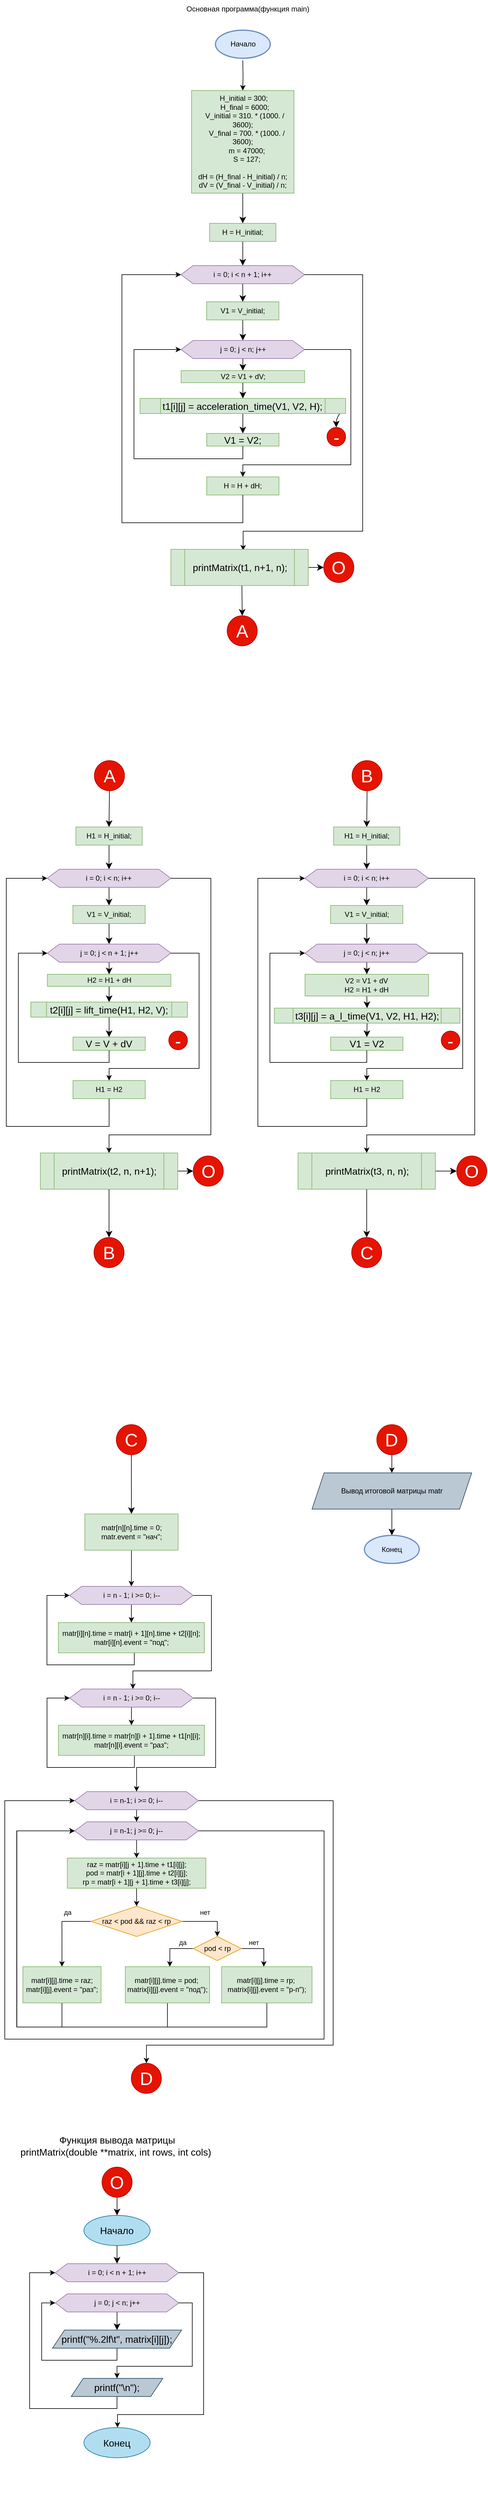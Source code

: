 <mxfile version="22.1.7" type="github">
  <diagram id="C5RBs43oDa-KdzZeNtuy" name="Page-1">
    <mxGraphModel dx="1492" dy="946" grid="1" gridSize="10" guides="1" tooltips="1" connect="1" arrows="1" fold="1" page="1" pageScale="1" pageWidth="827" pageHeight="1169" math="0" shadow="0">
      <root>
        <mxCell id="WIyWlLk6GJQsqaUBKTNV-0" />
        <mxCell id="WIyWlLk6GJQsqaUBKTNV-1" parent="WIyWlLk6GJQsqaUBKTNV-0" />
        <mxCell id="Hqmv893eS7sad_yPtx1s-3" style="edgeStyle=orthogonalEdgeStyle;rounded=0;orthogonalLoop=1;jettySize=auto;html=1;exitX=0.5;exitY=1;exitDx=0;exitDy=0;entryX=0.5;entryY=0;entryDx=0;entryDy=0;" parent="WIyWlLk6GJQsqaUBKTNV-1" target="Hqmv893eS7sad_yPtx1s-0" edge="1">
          <mxGeometry relative="1" as="geometry">
            <mxPoint x="414.94" y="120" as="sourcePoint" />
          </mxGeometry>
        </mxCell>
        <mxCell id="-MrWlAkrLKYYtXTXgUd7-9" style="edgeStyle=none;curved=1;rounded=0;orthogonalLoop=1;jettySize=auto;html=1;exitX=0.5;exitY=1;exitDx=0;exitDy=0;fontSize=12;startSize=8;endSize=8;" edge="1" parent="WIyWlLk6GJQsqaUBKTNV-1" source="Hqmv893eS7sad_yPtx1s-0" target="Hqmv893eS7sad_yPtx1s-4">
          <mxGeometry relative="1" as="geometry" />
        </mxCell>
        <mxCell id="Hqmv893eS7sad_yPtx1s-0" value="&lt;div&gt;&amp;nbsp;H_initial = 300;&lt;/div&gt;&lt;div&gt;&amp;nbsp; H_final = 6000;&lt;/div&gt;&lt;div&gt;&amp;nbsp; V_initial = 310. * (1000. / 3600);&lt;/div&gt;&lt;div&gt;&amp;nbsp; &amp;nbsp; V_final = 700. * (1000. / 3600);&lt;/div&gt;&lt;div&gt;&amp;nbsp; &amp;nbsp; m = 47000;&lt;/div&gt;&lt;div&gt;&amp;nbsp; &amp;nbsp; S = 127;&lt;/div&gt;&lt;div&gt;&lt;br&gt;&lt;/div&gt;&lt;div&gt;&lt;span style=&quot;background-color: initial;&quot;&gt;dH = (H_final - H_initial) / n;&lt;/span&gt;&lt;/div&gt;&lt;div&gt;&lt;span style=&quot;background-color: initial;&quot;&gt;dV = (V_final - V_initial) / n;&lt;/span&gt;&lt;/div&gt;" style="whiteSpace=wrap;html=1;aspect=fixed;fillColor=#d5e8d4;strokeColor=#82b366;" parent="WIyWlLk6GJQsqaUBKTNV-1" vertex="1">
          <mxGeometry x="329.94" y="170" width="170" height="170" as="geometry" />
        </mxCell>
        <mxCell id="-MrWlAkrLKYYtXTXgUd7-10" style="edgeStyle=none;curved=1;rounded=0;orthogonalLoop=1;jettySize=auto;html=1;exitX=0.5;exitY=1;exitDx=0;exitDy=0;entryX=0.5;entryY=0;entryDx=0;entryDy=0;fontSize=12;startSize=8;endSize=8;" edge="1" parent="WIyWlLk6GJQsqaUBKTNV-1" source="Hqmv893eS7sad_yPtx1s-4" target="Hqmv893eS7sad_yPtx1s-5">
          <mxGeometry relative="1" as="geometry" />
        </mxCell>
        <mxCell id="Hqmv893eS7sad_yPtx1s-4" value="H = H_initial;" style="rounded=0;whiteSpace=wrap;html=1;fillColor=#d5e8d4;strokeColor=#82b366;" parent="WIyWlLk6GJQsqaUBKTNV-1" vertex="1">
          <mxGeometry x="359.94" y="390" width="110" height="30" as="geometry" />
        </mxCell>
        <mxCell id="-MrWlAkrLKYYtXTXgUd7-11" style="edgeStyle=none;curved=1;rounded=0;orthogonalLoop=1;jettySize=auto;html=1;exitX=0.5;exitY=1;exitDx=0;exitDy=0;entryX=0.5;entryY=0;entryDx=0;entryDy=0;fontSize=12;startSize=8;endSize=8;" edge="1" parent="WIyWlLk6GJQsqaUBKTNV-1" source="Hqmv893eS7sad_yPtx1s-5" target="Hqmv893eS7sad_yPtx1s-7">
          <mxGeometry relative="1" as="geometry" />
        </mxCell>
        <mxCell id="Hqmv893eS7sad_yPtx1s-5" value="i = 0; i &amp;lt; n + 1; i++" style="shape=hexagon;perimeter=hexagonPerimeter2;whiteSpace=wrap;html=1;fixedSize=1;fillColor=#e1d5e7;strokeColor=#9673a6;" parent="WIyWlLk6GJQsqaUBKTNV-1" vertex="1">
          <mxGeometry x="312.44" y="460" width="205" height="30" as="geometry" />
        </mxCell>
        <mxCell id="-MrWlAkrLKYYtXTXgUd7-12" style="edgeStyle=none;curved=1;rounded=0;orthogonalLoop=1;jettySize=auto;html=1;exitX=0.5;exitY=1;exitDx=0;exitDy=0;entryX=0.5;entryY=0;entryDx=0;entryDy=0;fontSize=12;startSize=8;endSize=8;" edge="1" parent="WIyWlLk6GJQsqaUBKTNV-1" source="Hqmv893eS7sad_yPtx1s-7" target="Hqmv893eS7sad_yPtx1s-10">
          <mxGeometry relative="1" as="geometry" />
        </mxCell>
        <mxCell id="Hqmv893eS7sad_yPtx1s-7" value="V1 = V_initial;" style="rounded=0;whiteSpace=wrap;html=1;fillColor=#d5e8d4;strokeColor=#82b366;" parent="WIyWlLk6GJQsqaUBKTNV-1" vertex="1">
          <mxGeometry x="354.94" y="520" width="120" height="30" as="geometry" />
        </mxCell>
        <mxCell id="-MrWlAkrLKYYtXTXgUd7-13" style="edgeStyle=none;curved=1;rounded=0;orthogonalLoop=1;jettySize=auto;html=1;exitX=0.5;exitY=1;exitDx=0;exitDy=0;entryX=0.5;entryY=0;entryDx=0;entryDy=0;fontSize=12;startSize=8;endSize=8;" edge="1" parent="WIyWlLk6GJQsqaUBKTNV-1" source="Hqmv893eS7sad_yPtx1s-10" target="Hqmv893eS7sad_yPtx1s-11">
          <mxGeometry relative="1" as="geometry" />
        </mxCell>
        <mxCell id="Hqmv893eS7sad_yPtx1s-10" value="j = 0; j &amp;lt; n; j++" style="shape=hexagon;perimeter=hexagonPerimeter2;whiteSpace=wrap;html=1;fixedSize=1;fillColor=#e1d5e7;strokeColor=#9673a6;" parent="WIyWlLk6GJQsqaUBKTNV-1" vertex="1">
          <mxGeometry x="312.58" y="584" width="205" height="30" as="geometry" />
        </mxCell>
        <mxCell id="-MrWlAkrLKYYtXTXgUd7-14" style="edgeStyle=none;curved=1;rounded=0;orthogonalLoop=1;jettySize=auto;html=1;exitX=0.5;exitY=1;exitDx=0;exitDy=0;entryX=0.5;entryY=0;entryDx=0;entryDy=0;fontSize=12;startSize=8;endSize=8;" edge="1" parent="WIyWlLk6GJQsqaUBKTNV-1" source="Hqmv893eS7sad_yPtx1s-11" target="-MrWlAkrLKYYtXTXgUd7-1">
          <mxGeometry relative="1" as="geometry" />
        </mxCell>
        <mxCell id="Hqmv893eS7sad_yPtx1s-11" value="&lt;div&gt;V2 = V1 + dV;&lt;/div&gt;" style="rounded=0;whiteSpace=wrap;html=1;fillColor=#d5e8d4;strokeColor=#82b366;" parent="WIyWlLk6GJQsqaUBKTNV-1" vertex="1">
          <mxGeometry x="312.58" y="634" width="205" height="20" as="geometry" />
        </mxCell>
        <mxCell id="Hqmv893eS7sad_yPtx1s-26" value="H = H + dH;" style="rounded=0;whiteSpace=wrap;html=1;fillColor=#d5e8d4;strokeColor=#82b366;" parent="WIyWlLk6GJQsqaUBKTNV-1" vertex="1">
          <mxGeometry x="355.08" y="810" width="120" height="30" as="geometry" />
        </mxCell>
        <mxCell id="-MrWlAkrLKYYtXTXgUd7-29" value="" style="edgeStyle=none;curved=1;rounded=0;orthogonalLoop=1;jettySize=auto;html=1;fontSize=12;startSize=8;endSize=8;exitX=0.517;exitY=0.983;exitDx=0;exitDy=0;exitPerimeter=0;" edge="1" parent="WIyWlLk6GJQsqaUBKTNV-1" source="-MrWlAkrLKYYtXTXgUd7-302" target="Hqmv893eS7sad_yPtx1s-74">
          <mxGeometry relative="1" as="geometry">
            <mxPoint x="415.359" y="990" as="sourcePoint" />
          </mxGeometry>
        </mxCell>
        <mxCell id="Hqmv893eS7sad_yPtx1s-65" style="edgeStyle=orthogonalEdgeStyle;rounded=0;orthogonalLoop=1;jettySize=auto;html=1;exitX=0.5;exitY=1;exitDx=0;exitDy=0;entryX=0;entryY=0.5;entryDx=0;entryDy=0;" parent="WIyWlLk6GJQsqaUBKTNV-1" source="Hqmv893eS7sad_yPtx1s-66" edge="1">
          <mxGeometry relative="1" as="geometry">
            <Array as="points">
              <mxPoint x="589.88" y="1059" />
              <mxPoint x="449.88" y="1059" />
              <mxPoint x="449.88" y="734" />
            </Array>
            <mxPoint x="487.38" y="734" as="targetPoint" />
          </mxGeometry>
        </mxCell>
        <mxCell id="Hqmv893eS7sad_yPtx1s-74" value="&lt;font style=&quot;font-size: 30px;&quot;&gt;A&lt;/font&gt;" style="ellipse;whiteSpace=wrap;html=1;aspect=fixed;fillColor=#e51400;strokeColor=#B20000;fontColor=#ffffff;" parent="WIyWlLk6GJQsqaUBKTNV-1" vertex="1">
          <mxGeometry x="389" y="1040" width="50" height="50" as="geometry" />
        </mxCell>
        <mxCell id="Q4i2AqbILUPvcxVGY10N-0" value="Основная программа(функция main)" style="text;html=1;align=center;verticalAlign=middle;resizable=0;points=[];autosize=1;strokeColor=none;fillColor=none;" parent="WIyWlLk6GJQsqaUBKTNV-1" vertex="1">
          <mxGeometry x="307.59" y="20" width="230" height="30" as="geometry" />
        </mxCell>
        <mxCell id="-MrWlAkrLKYYtXTXgUd7-0" value="Начало" style="strokeWidth=2;html=1;shape=mxgraph.flowchart.start_1;whiteSpace=wrap;fillColor=#dae8fc;strokeColor=#6c8ebf;" vertex="1" parent="WIyWlLk6GJQsqaUBKTNV-1">
          <mxGeometry x="369.61" y="70" width="90.94" height="46.5" as="geometry" />
        </mxCell>
        <mxCell id="-MrWlAkrLKYYtXTXgUd7-15" style="edgeStyle=none;curved=1;rounded=0;orthogonalLoop=1;jettySize=auto;html=1;exitX=0.5;exitY=1;exitDx=0;exitDy=0;entryX=0.5;entryY=0;entryDx=0;entryDy=0;fontSize=12;startSize=8;endSize=8;" edge="1" parent="WIyWlLk6GJQsqaUBKTNV-1" source="-MrWlAkrLKYYtXTXgUd7-1" target="-MrWlAkrLKYYtXTXgUd7-3">
          <mxGeometry relative="1" as="geometry" />
        </mxCell>
        <mxCell id="-MrWlAkrLKYYtXTXgUd7-253" style="edgeStyle=none;curved=1;rounded=0;orthogonalLoop=1;jettySize=auto;html=1;exitX=1;exitY=0.5;exitDx=0;exitDy=0;entryX=0.5;entryY=0;entryDx=0;entryDy=0;fontSize=12;startSize=8;endSize=8;" edge="1" parent="WIyWlLk6GJQsqaUBKTNV-1" source="-MrWlAkrLKYYtXTXgUd7-1" target="-MrWlAkrLKYYtXTXgUd7-30">
          <mxGeometry relative="1" as="geometry">
            <Array as="points">
              <mxPoint x="570" y="710" />
            </Array>
          </mxGeometry>
        </mxCell>
        <mxCell id="-MrWlAkrLKYYtXTXgUd7-1" value="t1[i][j] = acceleration_time(V1, V2, H);" style="shape=process;whiteSpace=wrap;html=1;backgroundOutline=1;fontSize=16;fillColor=#d5e8d4;strokeColor=#82b366;" vertex="1" parent="WIyWlLk6GJQsqaUBKTNV-1">
          <mxGeometry x="244.47" y="680" width="341.22" height="25" as="geometry" />
        </mxCell>
        <mxCell id="-MrWlAkrLKYYtXTXgUd7-3" value="V1 = V2;" style="rounded=0;whiteSpace=wrap;html=1;fontSize=16;fillColor=#d5e8d4;strokeColor=#82b366;" vertex="1" parent="WIyWlLk6GJQsqaUBKTNV-1">
          <mxGeometry x="355.08" y="738" width="120" height="21" as="geometry" />
        </mxCell>
        <mxCell id="-MrWlAkrLKYYtXTXgUd7-6" style="edgeStyle=none;curved=1;rounded=0;orthogonalLoop=1;jettySize=auto;html=1;exitX=0.5;exitY=1;exitDx=0;exitDy=0;fontSize=12;startSize=8;endSize=8;" edge="1" parent="WIyWlLk6GJQsqaUBKTNV-1" source="Hqmv893eS7sad_yPtx1s-26" target="Hqmv893eS7sad_yPtx1s-26">
          <mxGeometry relative="1" as="geometry" />
        </mxCell>
        <mxCell id="-MrWlAkrLKYYtXTXgUd7-21" style="edgeStyle=orthogonalEdgeStyle;rounded=0;orthogonalLoop=1;jettySize=auto;html=1;entryX=0;entryY=0.5;entryDx=0;entryDy=0;" edge="1" parent="WIyWlLk6GJQsqaUBKTNV-1" source="-MrWlAkrLKYYtXTXgUd7-3" target="Hqmv893eS7sad_yPtx1s-10">
          <mxGeometry relative="1" as="geometry">
            <Array as="points">
              <mxPoint x="415.33" y="780" />
              <mxPoint x="234.33" y="780" />
              <mxPoint x="234.33" y="599" />
            </Array>
            <mxPoint x="415.33" y="764" as="sourcePoint" />
            <mxPoint x="235.32" y="599" as="targetPoint" />
          </mxGeometry>
        </mxCell>
        <mxCell id="-MrWlAkrLKYYtXTXgUd7-25" style="edgeStyle=orthogonalEdgeStyle;rounded=0;orthogonalLoop=1;jettySize=auto;html=1;exitX=1;exitY=0.5;exitDx=0;exitDy=0;entryX=0.5;entryY=0;entryDx=0;entryDy=0;" edge="1" parent="WIyWlLk6GJQsqaUBKTNV-1" source="Hqmv893eS7sad_yPtx1s-10" target="Hqmv893eS7sad_yPtx1s-26">
          <mxGeometry relative="1" as="geometry">
            <mxPoint x="594.51" y="590" as="sourcePoint" />
            <mxPoint x="502.01" y="745" as="targetPoint" />
            <Array as="points">
              <mxPoint x="594.33" y="599" />
              <mxPoint x="594.33" y="790" />
              <mxPoint x="415.33" y="790" />
            </Array>
          </mxGeometry>
        </mxCell>
        <mxCell id="-MrWlAkrLKYYtXTXgUd7-26" style="edgeStyle=orthogonalEdgeStyle;rounded=0;orthogonalLoop=1;jettySize=auto;html=1;exitX=0.5;exitY=1;exitDx=0;exitDy=0;entryX=0;entryY=0.5;entryDx=0;entryDy=0;" edge="1" parent="WIyWlLk6GJQsqaUBKTNV-1" source="Hqmv893eS7sad_yPtx1s-26" target="Hqmv893eS7sad_yPtx1s-5">
          <mxGeometry relative="1" as="geometry">
            <Array as="points">
              <mxPoint x="415.33" y="886" />
              <mxPoint x="214.33" y="886" />
              <mxPoint x="214.33" y="475" />
            </Array>
            <mxPoint x="414.25" y="865" as="sourcePoint" />
            <mxPoint x="311.33" y="490" as="targetPoint" />
          </mxGeometry>
        </mxCell>
        <mxCell id="-MrWlAkrLKYYtXTXgUd7-28" style="edgeStyle=orthogonalEdgeStyle;rounded=0;orthogonalLoop=1;jettySize=auto;html=1;exitX=1;exitY=0.5;exitDx=0;exitDy=0;entryX=0.526;entryY=0.032;entryDx=0;entryDy=0;entryPerimeter=0;" edge="1" parent="WIyWlLk6GJQsqaUBKTNV-1" source="Hqmv893eS7sad_yPtx1s-5" target="-MrWlAkrLKYYtXTXgUd7-302">
          <mxGeometry relative="1" as="geometry">
            <mxPoint x="551.47" y="634" as="sourcePoint" />
            <mxPoint x="415.61" y="930" as="targetPoint" />
            <Array as="points">
              <mxPoint x="614" y="475" />
              <mxPoint x="614" y="900" />
              <mxPoint x="416" y="900" />
            </Array>
          </mxGeometry>
        </mxCell>
        <mxCell id="-MrWlAkrLKYYtXTXgUd7-30" value="&lt;span style=&quot;font-size: 30px;&quot;&gt;-&lt;/span&gt;" style="ellipse;whiteSpace=wrap;html=1;aspect=fixed;fillColor=#e51400;strokeColor=#B20000;fontColor=#ffffff;" vertex="1" parent="WIyWlLk6GJQsqaUBKTNV-1">
          <mxGeometry x="554.69" y="728" width="31" height="31" as="geometry" />
        </mxCell>
        <mxCell id="-MrWlAkrLKYYtXTXgUd7-256" style="edgeStyle=none;curved=1;rounded=0;orthogonalLoop=1;jettySize=auto;html=1;exitX=0.5;exitY=1;exitDx=0;exitDy=0;fontSize=12;startSize=8;endSize=8;" edge="1" parent="WIyWlLk6GJQsqaUBKTNV-1" source="-MrWlAkrLKYYtXTXgUd7-80" target="-MrWlAkrLKYYtXTXgUd7-82">
          <mxGeometry relative="1" as="geometry" />
        </mxCell>
        <mxCell id="-MrWlAkrLKYYtXTXgUd7-80" value="&lt;span style=&quot;font-size: 30px;&quot;&gt;C&lt;br&gt;&lt;/span&gt;" style="ellipse;whiteSpace=wrap;html=1;aspect=fixed;fillColor=#e51400;fontColor=#ffffff;strokeColor=#B20000;" vertex="1" parent="WIyWlLk6GJQsqaUBKTNV-1">
          <mxGeometry x="205.05" y="2380" width="50" height="50" as="geometry" />
        </mxCell>
        <mxCell id="-MrWlAkrLKYYtXTXgUd7-81" value="" style="edgeStyle=orthogonalEdgeStyle;rounded=0;orthogonalLoop=1;jettySize=auto;html=1;entryX=0.5;entryY=0;entryDx=0;entryDy=0;" edge="1" parent="WIyWlLk6GJQsqaUBKTNV-1" source="-MrWlAkrLKYYtXTXgUd7-82" target="-MrWlAkrLKYYtXTXgUd7-85">
          <mxGeometry relative="1" as="geometry" />
        </mxCell>
        <mxCell id="-MrWlAkrLKYYtXTXgUd7-82" value="&lt;div&gt;matr[n][n].time = 0;&lt;/div&gt;&lt;div&gt;&lt;span style=&quot;background-color: initial;&quot;&gt;matr.event = &quot;нач&quot;;&lt;/span&gt;&lt;/div&gt;" style="rounded=0;whiteSpace=wrap;html=1;fillColor=#d5e8d4;strokeColor=#82b366;" vertex="1" parent="WIyWlLk6GJQsqaUBKTNV-1">
          <mxGeometry x="152.8" y="2528" width="154.79" height="60" as="geometry" />
        </mxCell>
        <mxCell id="-MrWlAkrLKYYtXTXgUd7-83" style="edgeStyle=orthogonalEdgeStyle;rounded=0;orthogonalLoop=1;jettySize=auto;html=1;exitX=1;exitY=0.5;exitDx=0;exitDy=0;" edge="1" parent="WIyWlLk6GJQsqaUBKTNV-1">
          <mxGeometry relative="1" as="geometry">
            <mxPoint x="325.05" y="2663" as="sourcePoint" />
            <mxPoint x="232.55" y="2818" as="targetPoint" />
            <Array as="points">
              <mxPoint x="362.91" y="2663" />
              <mxPoint x="362.91" y="2788" />
              <mxPoint x="232.91" y="2788" />
            </Array>
          </mxGeometry>
        </mxCell>
        <mxCell id="-MrWlAkrLKYYtXTXgUd7-84" value="" style="edgeStyle=orthogonalEdgeStyle;rounded=0;orthogonalLoop=1;jettySize=auto;html=1;" edge="1" parent="WIyWlLk6GJQsqaUBKTNV-1" source="-MrWlAkrLKYYtXTXgUd7-85" target="-MrWlAkrLKYYtXTXgUd7-87">
          <mxGeometry relative="1" as="geometry" />
        </mxCell>
        <mxCell id="-MrWlAkrLKYYtXTXgUd7-85" value="i = n - 1; i &amp;gt;= 0; i--" style="shape=hexagon;perimeter=hexagonPerimeter2;whiteSpace=wrap;html=1;fixedSize=1;fillColor=#e1d5e7;strokeColor=#9673a6;" vertex="1" parent="WIyWlLk6GJQsqaUBKTNV-1">
          <mxGeometry x="127.55" y="2648" width="205" height="30" as="geometry" />
        </mxCell>
        <mxCell id="-MrWlAkrLKYYtXTXgUd7-86" style="edgeStyle=orthogonalEdgeStyle;rounded=0;orthogonalLoop=1;jettySize=auto;html=1;exitX=0.5;exitY=1;exitDx=0;exitDy=0;entryX=0;entryY=0.5;entryDx=0;entryDy=0;" edge="1" parent="WIyWlLk6GJQsqaUBKTNV-1" source="-MrWlAkrLKYYtXTXgUd7-87" target="-MrWlAkrLKYYtXTXgUd7-85">
          <mxGeometry relative="1" as="geometry">
            <Array as="points">
              <mxPoint x="234.91" y="2758" />
              <mxPoint x="234.91" y="2778" />
              <mxPoint x="89.91" y="2778" />
              <mxPoint x="89.91" y="2663" />
            </Array>
          </mxGeometry>
        </mxCell>
        <mxCell id="-MrWlAkrLKYYtXTXgUd7-87" value="&lt;div&gt;matr[i][n].time = matr[i + 1][n].time + t2[i][n];&lt;/div&gt;&lt;div&gt;&lt;span style=&quot;background-color: initial;&quot;&gt;matr[i][n].event = &quot;под&quot;;&lt;/span&gt;&lt;/div&gt;" style="rounded=0;whiteSpace=wrap;html=1;fillColor=#d5e8d4;strokeColor=#82b366;" vertex="1" parent="WIyWlLk6GJQsqaUBKTNV-1">
          <mxGeometry x="108.87" y="2708" width="242.36" height="50" as="geometry" />
        </mxCell>
        <mxCell id="-MrWlAkrLKYYtXTXgUd7-88" value="" style="edgeStyle=orthogonalEdgeStyle;rounded=0;orthogonalLoop=1;jettySize=auto;html=1;" edge="1" parent="WIyWlLk6GJQsqaUBKTNV-1" source="-MrWlAkrLKYYtXTXgUd7-90" target="-MrWlAkrLKYYtXTXgUd7-92">
          <mxGeometry relative="1" as="geometry" />
        </mxCell>
        <mxCell id="-MrWlAkrLKYYtXTXgUd7-89" style="edgeStyle=orthogonalEdgeStyle;rounded=0;orthogonalLoop=1;jettySize=auto;html=1;exitX=1;exitY=0.5;exitDx=0;exitDy=0;entryX=0.5;entryY=0;entryDx=0;entryDy=0;" edge="1" parent="WIyWlLk6GJQsqaUBKTNV-1" source="-MrWlAkrLKYYtXTXgUd7-90" target="-MrWlAkrLKYYtXTXgUd7-95">
          <mxGeometry relative="1" as="geometry">
            <Array as="points">
              <mxPoint x="369.91" y="2833" />
              <mxPoint x="369.91" y="2948" />
              <mxPoint x="238.91" y="2948" />
            </Array>
          </mxGeometry>
        </mxCell>
        <mxCell id="-MrWlAkrLKYYtXTXgUd7-90" value="i = n - 1; i &amp;gt;= 0; i--" style="shape=hexagon;perimeter=hexagonPerimeter2;whiteSpace=wrap;html=1;fixedSize=1;fillColor=#e1d5e7;strokeColor=#9673a6;" vertex="1" parent="WIyWlLk6GJQsqaUBKTNV-1">
          <mxGeometry x="127.69" y="2818" width="205" height="30" as="geometry" />
        </mxCell>
        <mxCell id="-MrWlAkrLKYYtXTXgUd7-91" style="edgeStyle=orthogonalEdgeStyle;rounded=0;orthogonalLoop=1;jettySize=auto;html=1;exitX=0.5;exitY=1;exitDx=0;exitDy=0;entryX=0;entryY=0.5;entryDx=0;entryDy=0;" edge="1" parent="WIyWlLk6GJQsqaUBKTNV-1" source="-MrWlAkrLKYYtXTXgUd7-92" target="-MrWlAkrLKYYtXTXgUd7-90">
          <mxGeometry relative="1" as="geometry">
            <Array as="points">
              <mxPoint x="235.05" y="2928" />
              <mxPoint x="235.05" y="2948" />
              <mxPoint x="90.05" y="2948" />
              <mxPoint x="90.05" y="2833" />
            </Array>
          </mxGeometry>
        </mxCell>
        <mxCell id="-MrWlAkrLKYYtXTXgUd7-92" value="&lt;div&gt;matr[n][i].time = matr[n][i + 1].time + t1[n][i];&lt;/div&gt;&lt;div&gt;&lt;span style=&quot;background-color: initial;&quot;&gt;matr[n][i].event = &quot;раз&quot;;&lt;/span&gt;&lt;/div&gt;" style="rounded=0;whiteSpace=wrap;html=1;fillColor=#d5e8d4;strokeColor=#82b366;" vertex="1" parent="WIyWlLk6GJQsqaUBKTNV-1">
          <mxGeometry x="109.01" y="2878" width="242.36" height="50" as="geometry" />
        </mxCell>
        <mxCell id="-MrWlAkrLKYYtXTXgUd7-93" value="" style="edgeStyle=orthogonalEdgeStyle;rounded=0;orthogonalLoop=1;jettySize=auto;html=1;" edge="1" parent="WIyWlLk6GJQsqaUBKTNV-1" source="-MrWlAkrLKYYtXTXgUd7-95" target="-MrWlAkrLKYYtXTXgUd7-98">
          <mxGeometry relative="1" as="geometry" />
        </mxCell>
        <mxCell id="-MrWlAkrLKYYtXTXgUd7-94" style="edgeStyle=orthogonalEdgeStyle;rounded=0;orthogonalLoop=1;jettySize=auto;html=1;exitX=1;exitY=0.5;exitDx=0;exitDy=0;" edge="1" parent="WIyWlLk6GJQsqaUBKTNV-1" source="-MrWlAkrLKYYtXTXgUd7-95">
          <mxGeometry relative="1" as="geometry">
            <mxPoint x="255.09" y="3438" as="targetPoint" />
            <mxPoint x="336.51" y="2993" as="sourcePoint" />
            <Array as="points">
              <mxPoint x="565" y="3003" />
              <mxPoint x="565" y="3408" />
              <mxPoint x="255" y="3408" />
            </Array>
          </mxGeometry>
        </mxCell>
        <mxCell id="-MrWlAkrLKYYtXTXgUd7-95" value="i = n-1; i &amp;gt;= 0; i--" style="shape=hexagon;perimeter=hexagonPerimeter2;whiteSpace=wrap;html=1;fixedSize=1;fillColor=#e1d5e7;strokeColor=#9673a6;" vertex="1" parent="WIyWlLk6GJQsqaUBKTNV-1">
          <mxGeometry x="136.19" y="2988" width="205" height="30" as="geometry" />
        </mxCell>
        <mxCell id="-MrWlAkrLKYYtXTXgUd7-96" value="" style="edgeStyle=orthogonalEdgeStyle;rounded=0;orthogonalLoop=1;jettySize=auto;html=1;" edge="1" parent="WIyWlLk6GJQsqaUBKTNV-1" source="-MrWlAkrLKYYtXTXgUd7-98" target="-MrWlAkrLKYYtXTXgUd7-100">
          <mxGeometry relative="1" as="geometry" />
        </mxCell>
        <mxCell id="-MrWlAkrLKYYtXTXgUd7-97" style="edgeStyle=orthogonalEdgeStyle;rounded=0;orthogonalLoop=1;jettySize=auto;html=1;exitX=1;exitY=0.5;exitDx=0;exitDy=0;entryX=0;entryY=0.5;entryDx=0;entryDy=0;" edge="1" parent="WIyWlLk6GJQsqaUBKTNV-1" source="-MrWlAkrLKYYtXTXgUd7-98" target="-MrWlAkrLKYYtXTXgUd7-95">
          <mxGeometry relative="1" as="geometry">
            <Array as="points">
              <mxPoint x="549.91" y="3053" />
              <mxPoint x="549.91" y="3398" />
              <mxPoint x="19.91" y="3398" />
              <mxPoint x="19.91" y="3003" />
            </Array>
          </mxGeometry>
        </mxCell>
        <mxCell id="-MrWlAkrLKYYtXTXgUd7-98" value="j = n-1; j &amp;gt;= 0; j--" style="shape=hexagon;perimeter=hexagonPerimeter2;whiteSpace=wrap;html=1;fixedSize=1;fillColor=#e1d5e7;strokeColor=#9673a6;" vertex="1" parent="WIyWlLk6GJQsqaUBKTNV-1">
          <mxGeometry x="136.19" y="3038" width="205" height="30" as="geometry" />
        </mxCell>
        <mxCell id="-MrWlAkrLKYYtXTXgUd7-99" value="" style="edgeStyle=orthogonalEdgeStyle;rounded=0;orthogonalLoop=1;jettySize=auto;html=1;" edge="1" parent="WIyWlLk6GJQsqaUBKTNV-1" source="-MrWlAkrLKYYtXTXgUd7-100" target="-MrWlAkrLKYYtXTXgUd7-105">
          <mxGeometry relative="1" as="geometry" />
        </mxCell>
        <mxCell id="-MrWlAkrLKYYtXTXgUd7-100" value="&lt;div&gt;raz = matr[i][j + 1].time + t1[i][j];&lt;/div&gt;&lt;div&gt;&lt;span style=&quot;background-color: initial;&quot;&gt;pod = matr[i + 1][j].time + t2[i][j];&lt;/span&gt;&lt;/div&gt;&lt;div&gt;&lt;span style=&quot;background-color: initial;&quot;&gt;rp = matr[i + 1][j + 1].time + t3[i][j];&lt;/span&gt;&lt;/div&gt;" style="rounded=0;whiteSpace=wrap;html=1;fillColor=#d5e8d4;strokeColor=#82b366;" vertex="1" parent="WIyWlLk6GJQsqaUBKTNV-1">
          <mxGeometry x="123.69" y="3098" width="230" height="50" as="geometry" />
        </mxCell>
        <mxCell id="-MrWlAkrLKYYtXTXgUd7-101" style="edgeStyle=orthogonalEdgeStyle;rounded=0;orthogonalLoop=1;jettySize=auto;html=1;exitX=1;exitY=0.5;exitDx=0;exitDy=0;entryX=0.5;entryY=0;entryDx=0;entryDy=0;" edge="1" parent="WIyWlLk6GJQsqaUBKTNV-1" source="-MrWlAkrLKYYtXTXgUd7-105" target="-MrWlAkrLKYYtXTXgUd7-112">
          <mxGeometry relative="1" as="geometry" />
        </mxCell>
        <mxCell id="-MrWlAkrLKYYtXTXgUd7-102" value="нет" style="edgeLabel;html=1;align=center;verticalAlign=middle;resizable=0;points=[];" vertex="1" connectable="0" parent="-MrWlAkrLKYYtXTXgUd7-101">
          <mxGeometry x="-0.184" y="2" relative="1" as="geometry">
            <mxPoint x="3" y="-13" as="offset" />
          </mxGeometry>
        </mxCell>
        <mxCell id="-MrWlAkrLKYYtXTXgUd7-103" style="edgeStyle=orthogonalEdgeStyle;rounded=0;orthogonalLoop=1;jettySize=auto;html=1;exitX=0;exitY=0.5;exitDx=0;exitDy=0;entryX=0.5;entryY=0;entryDx=0;entryDy=0;" edge="1" parent="WIyWlLk6GJQsqaUBKTNV-1" source="-MrWlAkrLKYYtXTXgUd7-105" target="-MrWlAkrLKYYtXTXgUd7-107">
          <mxGeometry relative="1" as="geometry" />
        </mxCell>
        <mxCell id="-MrWlAkrLKYYtXTXgUd7-104" value="да" style="edgeLabel;html=1;align=center;verticalAlign=middle;resizable=0;points=[];" vertex="1" connectable="0" parent="-MrWlAkrLKYYtXTXgUd7-103">
          <mxGeometry x="-0.26" y="-2" relative="1" as="geometry">
            <mxPoint x="6" y="-13" as="offset" />
          </mxGeometry>
        </mxCell>
        <mxCell id="-MrWlAkrLKYYtXTXgUd7-105" value="raz &amp;lt; pod &amp;amp;&amp;amp; raz &amp;lt; rp" style="rhombus;whiteSpace=wrap;html=1;fillColor=#ffe6cc;strokeColor=#d79b00;" vertex="1" parent="WIyWlLk6GJQsqaUBKTNV-1">
          <mxGeometry x="163.08" y="3178" width="151.22" height="50" as="geometry" />
        </mxCell>
        <mxCell id="-MrWlAkrLKYYtXTXgUd7-106" style="edgeStyle=orthogonalEdgeStyle;rounded=0;orthogonalLoop=1;jettySize=auto;html=1;exitX=0.5;exitY=1;exitDx=0;exitDy=0;entryX=0;entryY=0.5;entryDx=0;entryDy=0;" edge="1" parent="WIyWlLk6GJQsqaUBKTNV-1" source="-MrWlAkrLKYYtXTXgUd7-107" target="-MrWlAkrLKYYtXTXgUd7-98">
          <mxGeometry relative="1" as="geometry">
            <mxPoint x="229.91" y="3418" as="targetPoint" />
            <Array as="points">
              <mxPoint x="114.91" y="3378" />
              <mxPoint x="39.91" y="3378" />
              <mxPoint x="39.91" y="3053" />
            </Array>
          </mxGeometry>
        </mxCell>
        <mxCell id="-MrWlAkrLKYYtXTXgUd7-107" value="&lt;div&gt;matr[i][j].time = raz;&lt;/div&gt;&lt;div&gt;&lt;span style=&quot;background-color: initial;&quot;&gt;matr[i][j].event = &quot;раз&quot;;&lt;/span&gt;&lt;/div&gt;" style="rounded=0;whiteSpace=wrap;html=1;fillColor=#d5e8d4;strokeColor=#82b366;" vertex="1" parent="WIyWlLk6GJQsqaUBKTNV-1">
          <mxGeometry x="49.91" y="3278" width="129.86" height="60" as="geometry" />
        </mxCell>
        <mxCell id="-MrWlAkrLKYYtXTXgUd7-108" value="" style="edgeStyle=orthogonalEdgeStyle;rounded=0;orthogonalLoop=1;jettySize=auto;html=1;" edge="1" parent="WIyWlLk6GJQsqaUBKTNV-1" source="-MrWlAkrLKYYtXTXgUd7-112" target="-MrWlAkrLKYYtXTXgUd7-114">
          <mxGeometry relative="1" as="geometry">
            <Array as="points">
              <mxPoint x="293.91" y="3248" />
            </Array>
          </mxGeometry>
        </mxCell>
        <mxCell id="-MrWlAkrLKYYtXTXgUd7-109" value="да" style="edgeLabel;html=1;align=center;verticalAlign=middle;resizable=0;points=[];" vertex="1" connectable="0" parent="-MrWlAkrLKYYtXTXgUd7-108">
          <mxGeometry x="-0.361" relative="1" as="geometry">
            <mxPoint x="4" y="-10" as="offset" />
          </mxGeometry>
        </mxCell>
        <mxCell id="-MrWlAkrLKYYtXTXgUd7-110" value="" style="edgeStyle=orthogonalEdgeStyle;rounded=0;orthogonalLoop=1;jettySize=auto;html=1;" edge="1" parent="WIyWlLk6GJQsqaUBKTNV-1" source="-MrWlAkrLKYYtXTXgUd7-112" target="-MrWlAkrLKYYtXTXgUd7-116">
          <mxGeometry relative="1" as="geometry">
            <Array as="points">
              <mxPoint x="449.91" y="3248" />
            </Array>
          </mxGeometry>
        </mxCell>
        <mxCell id="-MrWlAkrLKYYtXTXgUd7-111" value="нет" style="edgeLabel;html=1;align=center;verticalAlign=middle;resizable=0;points=[];" vertex="1" connectable="0" parent="-MrWlAkrLKYYtXTXgUd7-110">
          <mxGeometry x="-0.407" y="2" relative="1" as="geometry">
            <mxPoint y="-8" as="offset" />
          </mxGeometry>
        </mxCell>
        <mxCell id="-MrWlAkrLKYYtXTXgUd7-112" value="pod &amp;lt; rp" style="rhombus;whiteSpace=wrap;html=1;fillColor=#ffe6cc;strokeColor=#d79b00;" vertex="1" parent="WIyWlLk6GJQsqaUBKTNV-1">
          <mxGeometry x="332.69" y="3228" width="80" height="40" as="geometry" />
        </mxCell>
        <mxCell id="-MrWlAkrLKYYtXTXgUd7-113" style="edgeStyle=orthogonalEdgeStyle;rounded=0;orthogonalLoop=1;jettySize=auto;html=1;entryX=0;entryY=0.5;entryDx=0;entryDy=0;" edge="1" parent="WIyWlLk6GJQsqaUBKTNV-1" source="-MrWlAkrLKYYtXTXgUd7-114" target="-MrWlAkrLKYYtXTXgUd7-98">
          <mxGeometry relative="1" as="geometry">
            <mxPoint x="229.91" y="3418" as="targetPoint" />
            <Array as="points">
              <mxPoint x="289.91" y="3378" />
              <mxPoint x="39.91" y="3378" />
              <mxPoint x="39.91" y="3053" />
            </Array>
          </mxGeometry>
        </mxCell>
        <mxCell id="-MrWlAkrLKYYtXTXgUd7-114" value="&lt;div&gt;matr[i][j].time = pod;&lt;span style=&quot;background-color: initial;&quot;&gt;&amp;nbsp;&lt;/span&gt;&lt;/div&gt;&lt;div&gt;&lt;span style=&quot;background-color: initial;&quot;&gt;matrix[i][j].event = &quot;под&quot;);&lt;/span&gt;&lt;/div&gt;" style="rounded=0;whiteSpace=wrap;html=1;fillColor=#d5e8d4;strokeColor=#82b366;" vertex="1" parent="WIyWlLk6GJQsqaUBKTNV-1">
          <mxGeometry x="219.91" y="3278" width="140" height="60" as="geometry" />
        </mxCell>
        <mxCell id="-MrWlAkrLKYYtXTXgUd7-115" style="edgeStyle=orthogonalEdgeStyle;rounded=0;orthogonalLoop=1;jettySize=auto;html=1;entryX=0;entryY=0.5;entryDx=0;entryDy=0;" edge="1" parent="WIyWlLk6GJQsqaUBKTNV-1" source="-MrWlAkrLKYYtXTXgUd7-116" target="-MrWlAkrLKYYtXTXgUd7-98">
          <mxGeometry relative="1" as="geometry">
            <mxPoint x="229.91" y="3418" as="targetPoint" />
            <Array as="points">
              <mxPoint x="454.91" y="3378" />
              <mxPoint x="39.91" y="3378" />
              <mxPoint x="39.91" y="3053" />
            </Array>
          </mxGeometry>
        </mxCell>
        <mxCell id="-MrWlAkrLKYYtXTXgUd7-116" value="&lt;div style=&quot;border-color: var(--border-color);&quot;&gt;matr[i][j].time = rp;&amp;nbsp;&lt;/div&gt;&lt;div style=&quot;border-color: var(--border-color);&quot;&gt;&lt;span style=&quot;border-color: var(--border-color); background-color: initial;&quot;&gt;matrix[i][j].event = &quot;р-п&quot;);&lt;/span&gt;&lt;/div&gt;" style="rounded=0;whiteSpace=wrap;html=1;fillColor=#d5e8d4;strokeColor=#82b366;" vertex="1" parent="WIyWlLk6GJQsqaUBKTNV-1">
          <mxGeometry x="379.91" y="3278" width="150" height="60" as="geometry" />
        </mxCell>
        <mxCell id="-MrWlAkrLKYYtXTXgUd7-117" value="&lt;font style=&quot;font-size: 30px;&quot;&gt;D&lt;br&gt;&lt;/font&gt;" style="ellipse;whiteSpace=wrap;html=1;aspect=fixed;fillColor=#e51400;fontColor=#ffffff;strokeColor=#B20000;" vertex="1" parent="WIyWlLk6GJQsqaUBKTNV-1">
          <mxGeometry x="229.91" y="3438" width="50" height="50" as="geometry" />
        </mxCell>
        <mxCell id="-MrWlAkrLKYYtXTXgUd7-118" value="" style="edgeStyle=orthogonalEdgeStyle;rounded=0;orthogonalLoop=1;jettySize=auto;html=1;" edge="1" parent="WIyWlLk6GJQsqaUBKTNV-1" source="-MrWlAkrLKYYtXTXgUd7-119" target="-MrWlAkrLKYYtXTXgUd7-121">
          <mxGeometry relative="1" as="geometry" />
        </mxCell>
        <mxCell id="-MrWlAkrLKYYtXTXgUd7-119" value="&lt;font style=&quot;font-size: 30px;&quot;&gt;D&lt;br&gt;&lt;/font&gt;" style="ellipse;whiteSpace=wrap;html=1;aspect=fixed;fillColor=#e51400;fontColor=#ffffff;strokeColor=#B20000;" vertex="1" parent="WIyWlLk6GJQsqaUBKTNV-1">
          <mxGeometry x="637.41" y="2380" width="50" height="50" as="geometry" />
        </mxCell>
        <mxCell id="-MrWlAkrLKYYtXTXgUd7-258" value="" style="edgeStyle=none;curved=1;rounded=0;orthogonalLoop=1;jettySize=auto;html=1;fontSize=12;startSize=8;endSize=8;" edge="1" parent="WIyWlLk6GJQsqaUBKTNV-1" source="-MrWlAkrLKYYtXTXgUd7-121" target="-MrWlAkrLKYYtXTXgUd7-257">
          <mxGeometry relative="1" as="geometry" />
        </mxCell>
        <mxCell id="-MrWlAkrLKYYtXTXgUd7-121" value="Вывод итоговой матрицы matr" style="shape=parallelogram;perimeter=parallelogramPerimeter;whiteSpace=wrap;html=1;fixedSize=1;fillColor=#bac8d3;strokeColor=#23445d;" vertex="1" parent="WIyWlLk6GJQsqaUBKTNV-1">
          <mxGeometry x="529.91" y="2460" width="265" height="60" as="geometry" />
        </mxCell>
        <mxCell id="-MrWlAkrLKYYtXTXgUd7-166" style="edgeStyle=none;curved=1;rounded=0;orthogonalLoop=1;jettySize=auto;html=1;exitX=0.5;exitY=1;exitDx=0;exitDy=0;entryX=0.5;entryY=0;entryDx=0;entryDy=0;fontSize=12;startSize=8;endSize=8;" edge="1" parent="WIyWlLk6GJQsqaUBKTNV-1" source="-MrWlAkrLKYYtXTXgUd7-124" target="-MrWlAkrLKYYtXTXgUd7-141">
          <mxGeometry relative="1" as="geometry" />
        </mxCell>
        <mxCell id="-MrWlAkrLKYYtXTXgUd7-124" value="&lt;font style=&quot;font-size: 30px;&quot;&gt;A&lt;/font&gt;" style="ellipse;whiteSpace=wrap;html=1;aspect=fixed;fillColor=#e51400;fontColor=#ffffff;strokeColor=#B20000;" vertex="1" parent="WIyWlLk6GJQsqaUBKTNV-1">
          <mxGeometry x="168.65" y="1280" width="50" height="50" as="geometry" />
        </mxCell>
        <mxCell id="-MrWlAkrLKYYtXTXgUd7-140" style="edgeStyle=none;curved=1;rounded=0;orthogonalLoop=1;jettySize=auto;html=1;exitX=0.5;exitY=1;exitDx=0;exitDy=0;entryX=0.5;entryY=0;entryDx=0;entryDy=0;fontSize=12;startSize=8;endSize=8;" edge="1" parent="WIyWlLk6GJQsqaUBKTNV-1" source="-MrWlAkrLKYYtXTXgUd7-141" target="-MrWlAkrLKYYtXTXgUd7-143">
          <mxGeometry relative="1" as="geometry" />
        </mxCell>
        <mxCell id="-MrWlAkrLKYYtXTXgUd7-141" value="H1 = H_initial;" style="rounded=0;whiteSpace=wrap;html=1;fillColor=#d5e8d4;strokeColor=#82b366;" vertex="1" parent="WIyWlLk6GJQsqaUBKTNV-1">
          <mxGeometry x="137.98" y="1390" width="110" height="30" as="geometry" />
        </mxCell>
        <mxCell id="-MrWlAkrLKYYtXTXgUd7-142" style="edgeStyle=none;curved=1;rounded=0;orthogonalLoop=1;jettySize=auto;html=1;exitX=0.5;exitY=1;exitDx=0;exitDy=0;entryX=0.5;entryY=0;entryDx=0;entryDy=0;fontSize=12;startSize=8;endSize=8;" edge="1" parent="WIyWlLk6GJQsqaUBKTNV-1" source="-MrWlAkrLKYYtXTXgUd7-143" target="-MrWlAkrLKYYtXTXgUd7-145">
          <mxGeometry relative="1" as="geometry" />
        </mxCell>
        <mxCell id="-MrWlAkrLKYYtXTXgUd7-143" value="i = 0; i &amp;lt; n; i++" style="shape=hexagon;perimeter=hexagonPerimeter2;whiteSpace=wrap;html=1;fixedSize=1;fillColor=#e1d5e7;strokeColor=#9673a6;" vertex="1" parent="WIyWlLk6GJQsqaUBKTNV-1">
          <mxGeometry x="90.48" y="1460" width="205" height="30" as="geometry" />
        </mxCell>
        <mxCell id="-MrWlAkrLKYYtXTXgUd7-144" style="edgeStyle=none;curved=1;rounded=0;orthogonalLoop=1;jettySize=auto;html=1;exitX=0.5;exitY=1;exitDx=0;exitDy=0;entryX=0.5;entryY=0;entryDx=0;entryDy=0;fontSize=12;startSize=8;endSize=8;" edge="1" parent="WIyWlLk6GJQsqaUBKTNV-1" source="-MrWlAkrLKYYtXTXgUd7-145" target="-MrWlAkrLKYYtXTXgUd7-147">
          <mxGeometry relative="1" as="geometry" />
        </mxCell>
        <mxCell id="-MrWlAkrLKYYtXTXgUd7-145" value="V1 = V_initial;" style="rounded=0;whiteSpace=wrap;html=1;fillColor=#d5e8d4;strokeColor=#82b366;" vertex="1" parent="WIyWlLk6GJQsqaUBKTNV-1">
          <mxGeometry x="132.98" y="1520" width="120" height="30" as="geometry" />
        </mxCell>
        <mxCell id="-MrWlAkrLKYYtXTXgUd7-146" style="edgeStyle=none;curved=1;rounded=0;orthogonalLoop=1;jettySize=auto;html=1;exitX=0.5;exitY=1;exitDx=0;exitDy=0;entryX=0.5;entryY=0;entryDx=0;entryDy=0;fontSize=12;startSize=8;endSize=8;" edge="1" parent="WIyWlLk6GJQsqaUBKTNV-1" source="-MrWlAkrLKYYtXTXgUd7-147" target="-MrWlAkrLKYYtXTXgUd7-149">
          <mxGeometry relative="1" as="geometry" />
        </mxCell>
        <mxCell id="-MrWlAkrLKYYtXTXgUd7-147" value="j = 0; j &amp;lt; n + 1; j++" style="shape=hexagon;perimeter=hexagonPerimeter2;whiteSpace=wrap;html=1;fixedSize=1;fillColor=#e1d5e7;strokeColor=#9673a6;" vertex="1" parent="WIyWlLk6GJQsqaUBKTNV-1">
          <mxGeometry x="90.62" y="1584" width="205" height="30" as="geometry" />
        </mxCell>
        <mxCell id="-MrWlAkrLKYYtXTXgUd7-148" style="edgeStyle=none;curved=1;rounded=0;orthogonalLoop=1;jettySize=auto;html=1;exitX=0.5;exitY=1;exitDx=0;exitDy=0;entryX=0.5;entryY=0;entryDx=0;entryDy=0;fontSize=12;startSize=8;endSize=8;" edge="1" parent="WIyWlLk6GJQsqaUBKTNV-1" source="-MrWlAkrLKYYtXTXgUd7-149" target="-MrWlAkrLKYYtXTXgUd7-155">
          <mxGeometry relative="1" as="geometry" />
        </mxCell>
        <mxCell id="-MrWlAkrLKYYtXTXgUd7-149" value="&lt;div&gt;H2 = H1 + dH&lt;/div&gt;" style="rounded=0;whiteSpace=wrap;html=1;fillColor=#d5e8d4;strokeColor=#82b366;" vertex="1" parent="WIyWlLk6GJQsqaUBKTNV-1">
          <mxGeometry x="90.62" y="1634" width="205" height="20" as="geometry" />
        </mxCell>
        <mxCell id="-MrWlAkrLKYYtXTXgUd7-150" value="H1 = H2" style="rounded=0;whiteSpace=wrap;html=1;fillColor=#d5e8d4;strokeColor=#82b366;" vertex="1" parent="WIyWlLk6GJQsqaUBKTNV-1">
          <mxGeometry x="133.12" y="1810" width="120" height="30" as="geometry" />
        </mxCell>
        <mxCell id="-MrWlAkrLKYYtXTXgUd7-168" value="" style="edgeStyle=none;curved=1;rounded=0;orthogonalLoop=1;jettySize=auto;html=1;fontSize=12;startSize=8;endSize=8;exitX=0.5;exitY=1;exitDx=0;exitDy=0;" edge="1" parent="WIyWlLk6GJQsqaUBKTNV-1" source="-MrWlAkrLKYYtXTXgUd7-296" target="-MrWlAkrLKYYtXTXgUd7-167">
          <mxGeometry relative="1" as="geometry">
            <mxPoint x="193.467" y="1990" as="sourcePoint" />
          </mxGeometry>
        </mxCell>
        <mxCell id="-MrWlAkrLKYYtXTXgUd7-154" style="edgeStyle=none;curved=1;rounded=0;orthogonalLoop=1;jettySize=auto;html=1;exitX=0.5;exitY=1;exitDx=0;exitDy=0;entryX=0.5;entryY=0;entryDx=0;entryDy=0;fontSize=12;startSize=8;endSize=8;" edge="1" parent="WIyWlLk6GJQsqaUBKTNV-1" source="-MrWlAkrLKYYtXTXgUd7-155" target="-MrWlAkrLKYYtXTXgUd7-156">
          <mxGeometry relative="1" as="geometry" />
        </mxCell>
        <mxCell id="-MrWlAkrLKYYtXTXgUd7-155" value="t2[i][j] = lift_time(H1, H2, V);" style="shape=process;whiteSpace=wrap;html=1;backgroundOutline=1;fontSize=16;fillColor=#d5e8d4;strokeColor=#82b366;" vertex="1" parent="WIyWlLk6GJQsqaUBKTNV-1">
          <mxGeometry x="63.12" y="1680" width="260" height="25" as="geometry" />
        </mxCell>
        <mxCell id="-MrWlAkrLKYYtXTXgUd7-156" value="V = V + dV" style="rounded=0;whiteSpace=wrap;html=1;fontSize=16;fillColor=#d5e8d4;strokeColor=#82b366;" vertex="1" parent="WIyWlLk6GJQsqaUBKTNV-1">
          <mxGeometry x="133.12" y="1738" width="120" height="22" as="geometry" />
        </mxCell>
        <mxCell id="-MrWlAkrLKYYtXTXgUd7-157" style="edgeStyle=none;curved=1;rounded=0;orthogonalLoop=1;jettySize=auto;html=1;exitX=0.5;exitY=1;exitDx=0;exitDy=0;fontSize=12;startSize=8;endSize=8;" edge="1" parent="WIyWlLk6GJQsqaUBKTNV-1" source="-MrWlAkrLKYYtXTXgUd7-150" target="-MrWlAkrLKYYtXTXgUd7-150">
          <mxGeometry relative="1" as="geometry" />
        </mxCell>
        <mxCell id="-MrWlAkrLKYYtXTXgUd7-158" style="edgeStyle=orthogonalEdgeStyle;rounded=0;orthogonalLoop=1;jettySize=auto;html=1;entryX=0;entryY=0.5;entryDx=0;entryDy=0;" edge="1" parent="WIyWlLk6GJQsqaUBKTNV-1" source="-MrWlAkrLKYYtXTXgUd7-156" target="-MrWlAkrLKYYtXTXgUd7-147">
          <mxGeometry relative="1" as="geometry">
            <Array as="points">
              <mxPoint x="193.46" y="1780" />
              <mxPoint x="42.46" y="1780" />
              <mxPoint x="42.46" y="1599" />
            </Array>
            <mxPoint x="193.37" y="1764" as="sourcePoint" />
            <mxPoint x="13.36" y="1599" as="targetPoint" />
          </mxGeometry>
        </mxCell>
        <mxCell id="-MrWlAkrLKYYtXTXgUd7-159" style="edgeStyle=orthogonalEdgeStyle;rounded=0;orthogonalLoop=1;jettySize=auto;html=1;exitX=1;exitY=0.5;exitDx=0;exitDy=0;entryX=0.5;entryY=0;entryDx=0;entryDy=0;" edge="1" parent="WIyWlLk6GJQsqaUBKTNV-1" source="-MrWlAkrLKYYtXTXgUd7-147" target="-MrWlAkrLKYYtXTXgUd7-150">
          <mxGeometry relative="1" as="geometry">
            <mxPoint x="372.55" y="1590" as="sourcePoint" />
            <mxPoint x="280.05" y="1745" as="targetPoint" />
            <Array as="points">
              <mxPoint x="342.46" y="1599" />
              <mxPoint x="342.46" y="1790" />
              <mxPoint x="193.46" y="1790" />
            </Array>
          </mxGeometry>
        </mxCell>
        <mxCell id="-MrWlAkrLKYYtXTXgUd7-160" style="edgeStyle=orthogonalEdgeStyle;rounded=0;orthogonalLoop=1;jettySize=auto;html=1;exitX=0.5;exitY=1;exitDx=0;exitDy=0;entryX=0;entryY=0.5;entryDx=0;entryDy=0;" edge="1" parent="WIyWlLk6GJQsqaUBKTNV-1" source="-MrWlAkrLKYYtXTXgUd7-150" target="-MrWlAkrLKYYtXTXgUd7-143">
          <mxGeometry relative="1" as="geometry">
            <Array as="points">
              <mxPoint x="193.46" y="1886" />
              <mxPoint x="22.46" y="1886" />
              <mxPoint x="22.46" y="1475" />
            </Array>
            <mxPoint x="192.29" y="1865" as="sourcePoint" />
            <mxPoint x="89.37" y="1490" as="targetPoint" />
          </mxGeometry>
        </mxCell>
        <mxCell id="-MrWlAkrLKYYtXTXgUd7-161" style="edgeStyle=orthogonalEdgeStyle;rounded=0;orthogonalLoop=1;jettySize=auto;html=1;exitX=1;exitY=0.5;exitDx=0;exitDy=0;" edge="1" parent="WIyWlLk6GJQsqaUBKTNV-1" source="-MrWlAkrLKYYtXTXgUd7-143" target="-MrWlAkrLKYYtXTXgUd7-296">
          <mxGeometry relative="1" as="geometry">
            <mxPoint x="329.51" y="1634" as="sourcePoint" />
            <mxPoint x="193.65" y="1930" as="targetPoint" />
            <Array as="points">
              <mxPoint x="362" y="1475" />
              <mxPoint x="362" y="1900" />
              <mxPoint x="193" y="1900" />
            </Array>
          </mxGeometry>
        </mxCell>
        <mxCell id="-MrWlAkrLKYYtXTXgUd7-162" value="&lt;span style=&quot;font-size: 30px;&quot;&gt;-&lt;/span&gt;" style="ellipse;whiteSpace=wrap;html=1;aspect=fixed;fillColor=#e51400;strokeColor=#B20000;fontColor=#ffffff;" vertex="1" parent="WIyWlLk6GJQsqaUBKTNV-1">
          <mxGeometry x="292.12" y="1728" width="31" height="31" as="geometry" />
        </mxCell>
        <mxCell id="-MrWlAkrLKYYtXTXgUd7-165" style="edgeStyle=none;curved=1;rounded=0;orthogonalLoop=1;jettySize=auto;html=1;exitX=0.5;exitY=1;exitDx=0;exitDy=0;fontSize=12;startSize=8;endSize=8;" edge="1" parent="WIyWlLk6GJQsqaUBKTNV-1" source="-MrWlAkrLKYYtXTXgUd7-124" target="-MrWlAkrLKYYtXTXgUd7-124">
          <mxGeometry relative="1" as="geometry" />
        </mxCell>
        <mxCell id="-MrWlAkrLKYYtXTXgUd7-167" value="&lt;span style=&quot;font-size: 30px;&quot;&gt;B&lt;br&gt;&lt;/span&gt;" style="ellipse;whiteSpace=wrap;html=1;aspect=fixed;fillColor=#e51400;fontColor=#ffffff;strokeColor=#B20000;" vertex="1" parent="WIyWlLk6GJQsqaUBKTNV-1">
          <mxGeometry x="167.98" y="2070" width="50" height="50" as="geometry" />
        </mxCell>
        <mxCell id="-MrWlAkrLKYYtXTXgUd7-212" style="edgeStyle=none;curved=1;rounded=0;orthogonalLoop=1;jettySize=auto;html=1;exitX=0.5;exitY=1;exitDx=0;exitDy=0;entryX=0.5;entryY=0;entryDx=0;entryDy=0;fontSize=12;startSize=8;endSize=8;" edge="1" parent="WIyWlLk6GJQsqaUBKTNV-1" source="-MrWlAkrLKYYtXTXgUd7-213" target="-MrWlAkrLKYYtXTXgUd7-215">
          <mxGeometry relative="1" as="geometry" />
        </mxCell>
        <mxCell id="-MrWlAkrLKYYtXTXgUd7-213" value="&lt;font style=&quot;font-size: 30px;&quot;&gt;B&lt;/font&gt;" style="ellipse;whiteSpace=wrap;html=1;aspect=fixed;fillColor=#e51400;fontColor=#ffffff;strokeColor=#B20000;" vertex="1" parent="WIyWlLk6GJQsqaUBKTNV-1">
          <mxGeometry x="596.32" y="1280" width="50" height="50" as="geometry" />
        </mxCell>
        <mxCell id="-MrWlAkrLKYYtXTXgUd7-214" style="edgeStyle=none;curved=1;rounded=0;orthogonalLoop=1;jettySize=auto;html=1;exitX=0.5;exitY=1;exitDx=0;exitDy=0;entryX=0.5;entryY=0;entryDx=0;entryDy=0;fontSize=12;startSize=8;endSize=8;" edge="1" parent="WIyWlLk6GJQsqaUBKTNV-1" source="-MrWlAkrLKYYtXTXgUd7-215" target="-MrWlAkrLKYYtXTXgUd7-217">
          <mxGeometry relative="1" as="geometry" />
        </mxCell>
        <mxCell id="-MrWlAkrLKYYtXTXgUd7-215" value="H1 = H_initial;" style="rounded=0;whiteSpace=wrap;html=1;fillColor=#d5e8d4;strokeColor=#82b366;" vertex="1" parent="WIyWlLk6GJQsqaUBKTNV-1">
          <mxGeometry x="565.65" y="1390" width="110" height="30" as="geometry" />
        </mxCell>
        <mxCell id="-MrWlAkrLKYYtXTXgUd7-216" style="edgeStyle=none;curved=1;rounded=0;orthogonalLoop=1;jettySize=auto;html=1;exitX=0.5;exitY=1;exitDx=0;exitDy=0;entryX=0.5;entryY=0;entryDx=0;entryDy=0;fontSize=12;startSize=8;endSize=8;" edge="1" parent="WIyWlLk6GJQsqaUBKTNV-1" source="-MrWlAkrLKYYtXTXgUd7-217" target="-MrWlAkrLKYYtXTXgUd7-219">
          <mxGeometry relative="1" as="geometry" />
        </mxCell>
        <mxCell id="-MrWlAkrLKYYtXTXgUd7-217" value="i = 0; i &amp;lt; n; i++" style="shape=hexagon;perimeter=hexagonPerimeter2;whiteSpace=wrap;html=1;fixedSize=1;fillColor=#e1d5e7;strokeColor=#9673a6;" vertex="1" parent="WIyWlLk6GJQsqaUBKTNV-1">
          <mxGeometry x="518.15" y="1460" width="205" height="30" as="geometry" />
        </mxCell>
        <mxCell id="-MrWlAkrLKYYtXTXgUd7-218" style="edgeStyle=none;curved=1;rounded=0;orthogonalLoop=1;jettySize=auto;html=1;exitX=0.5;exitY=1;exitDx=0;exitDy=0;entryX=0.5;entryY=0;entryDx=0;entryDy=0;fontSize=12;startSize=8;endSize=8;" edge="1" parent="WIyWlLk6GJQsqaUBKTNV-1" source="-MrWlAkrLKYYtXTXgUd7-219" target="-MrWlAkrLKYYtXTXgUd7-221">
          <mxGeometry relative="1" as="geometry" />
        </mxCell>
        <mxCell id="-MrWlAkrLKYYtXTXgUd7-219" value="V1 = V_initial;" style="rounded=0;whiteSpace=wrap;html=1;fillColor=#d5e8d4;strokeColor=#82b366;" vertex="1" parent="WIyWlLk6GJQsqaUBKTNV-1">
          <mxGeometry x="560.65" y="1520" width="120" height="30" as="geometry" />
        </mxCell>
        <mxCell id="-MrWlAkrLKYYtXTXgUd7-220" style="edgeStyle=none;curved=1;rounded=0;orthogonalLoop=1;jettySize=auto;html=1;exitX=0.5;exitY=1;exitDx=0;exitDy=0;entryX=0.5;entryY=0;entryDx=0;entryDy=0;fontSize=12;startSize=8;endSize=8;" edge="1" parent="WIyWlLk6GJQsqaUBKTNV-1" source="-MrWlAkrLKYYtXTXgUd7-221" target="-MrWlAkrLKYYtXTXgUd7-223">
          <mxGeometry relative="1" as="geometry" />
        </mxCell>
        <mxCell id="-MrWlAkrLKYYtXTXgUd7-221" value="j = 0; j &amp;lt; n; j++" style="shape=hexagon;perimeter=hexagonPerimeter2;whiteSpace=wrap;html=1;fixedSize=1;fillColor=#e1d5e7;strokeColor=#9673a6;" vertex="1" parent="WIyWlLk6GJQsqaUBKTNV-1">
          <mxGeometry x="518.29" y="1584" width="205" height="30" as="geometry" />
        </mxCell>
        <mxCell id="-MrWlAkrLKYYtXTXgUd7-222" style="edgeStyle=none;curved=1;rounded=0;orthogonalLoop=1;jettySize=auto;html=1;exitX=0.5;exitY=1;exitDx=0;exitDy=0;entryX=0.5;entryY=0;entryDx=0;entryDy=0;fontSize=12;startSize=8;endSize=8;" edge="1" parent="WIyWlLk6GJQsqaUBKTNV-1" source="-MrWlAkrLKYYtXTXgUd7-223" target="-MrWlAkrLKYYtXTXgUd7-228">
          <mxGeometry relative="1" as="geometry" />
        </mxCell>
        <mxCell id="-MrWlAkrLKYYtXTXgUd7-223" value="&lt;div&gt;V2 = V1 + dV&lt;/div&gt;&lt;div&gt;H2 = H1 + dH&lt;/div&gt;" style="rounded=0;whiteSpace=wrap;html=1;fillColor=#d5e8d4;strokeColor=#82b366;" vertex="1" parent="WIyWlLk6GJQsqaUBKTNV-1">
          <mxGeometry x="518.29" y="1634" width="205" height="36" as="geometry" />
        </mxCell>
        <mxCell id="-MrWlAkrLKYYtXTXgUd7-224" value="H1 = H2" style="rounded=0;whiteSpace=wrap;html=1;fillColor=#d5e8d4;strokeColor=#82b366;" vertex="1" parent="WIyWlLk6GJQsqaUBKTNV-1">
          <mxGeometry x="560.79" y="1810" width="120" height="30" as="geometry" />
        </mxCell>
        <mxCell id="-MrWlAkrLKYYtXTXgUd7-225" value="" style="edgeStyle=none;curved=1;rounded=0;orthogonalLoop=1;jettySize=auto;html=1;fontSize=12;startSize=8;endSize=8;exitX=0.5;exitY=1;exitDx=0;exitDy=0;" edge="1" parent="WIyWlLk6GJQsqaUBKTNV-1" source="-MrWlAkrLKYYtXTXgUd7-304" target="-MrWlAkrLKYYtXTXgUd7-237">
          <mxGeometry relative="1" as="geometry">
            <mxPoint x="621" y="1990" as="sourcePoint" />
          </mxGeometry>
        </mxCell>
        <mxCell id="-MrWlAkrLKYYtXTXgUd7-227" style="edgeStyle=none;curved=1;rounded=0;orthogonalLoop=1;jettySize=auto;html=1;exitX=0.5;exitY=1;exitDx=0;exitDy=0;entryX=0.5;entryY=0;entryDx=0;entryDy=0;fontSize=12;startSize=8;endSize=8;" edge="1" parent="WIyWlLk6GJQsqaUBKTNV-1" source="-MrWlAkrLKYYtXTXgUd7-228" target="-MrWlAkrLKYYtXTXgUd7-229">
          <mxGeometry relative="1" as="geometry" />
        </mxCell>
        <mxCell id="-MrWlAkrLKYYtXTXgUd7-228" value="t3[i][j] = a_l_time(V1, V2, H1, H2);" style="shape=process;whiteSpace=wrap;html=1;backgroundOutline=1;fontSize=16;fillColor=#d5e8d4;strokeColor=#82b366;" vertex="1" parent="WIyWlLk6GJQsqaUBKTNV-1">
          <mxGeometry x="467.31" y="1690" width="308.02" height="25" as="geometry" />
        </mxCell>
        <mxCell id="-MrWlAkrLKYYtXTXgUd7-229" value="V1 = V2" style="rounded=0;whiteSpace=wrap;html=1;fontSize=16;fillColor=#d5e8d4;strokeColor=#82b366;" vertex="1" parent="WIyWlLk6GJQsqaUBKTNV-1">
          <mxGeometry x="560.79" y="1738" width="120" height="22" as="geometry" />
        </mxCell>
        <mxCell id="-MrWlAkrLKYYtXTXgUd7-230" style="edgeStyle=none;curved=1;rounded=0;orthogonalLoop=1;jettySize=auto;html=1;exitX=0.5;exitY=1;exitDx=0;exitDy=0;fontSize=12;startSize=8;endSize=8;" edge="1" parent="WIyWlLk6GJQsqaUBKTNV-1" source="-MrWlAkrLKYYtXTXgUd7-224" target="-MrWlAkrLKYYtXTXgUd7-224">
          <mxGeometry relative="1" as="geometry" />
        </mxCell>
        <mxCell id="-MrWlAkrLKYYtXTXgUd7-231" style="edgeStyle=orthogonalEdgeStyle;rounded=0;orthogonalLoop=1;jettySize=auto;html=1;entryX=0;entryY=0.5;entryDx=0;entryDy=0;" edge="1" parent="WIyWlLk6GJQsqaUBKTNV-1" source="-MrWlAkrLKYYtXTXgUd7-229" target="-MrWlAkrLKYYtXTXgUd7-221">
          <mxGeometry relative="1" as="geometry">
            <Array as="points">
              <mxPoint x="621" y="1780" />
              <mxPoint x="460" y="1780" />
              <mxPoint x="460" y="1599" />
            </Array>
            <mxPoint x="621.04" y="1764" as="sourcePoint" />
            <mxPoint x="441.03" y="1599" as="targetPoint" />
          </mxGeometry>
        </mxCell>
        <mxCell id="-MrWlAkrLKYYtXTXgUd7-232" style="edgeStyle=orthogonalEdgeStyle;rounded=0;orthogonalLoop=1;jettySize=auto;html=1;exitX=1;exitY=0.5;exitDx=0;exitDy=0;entryX=0.5;entryY=0;entryDx=0;entryDy=0;" edge="1" parent="WIyWlLk6GJQsqaUBKTNV-1" source="-MrWlAkrLKYYtXTXgUd7-221" target="-MrWlAkrLKYYtXTXgUd7-224">
          <mxGeometry relative="1" as="geometry">
            <mxPoint x="800.22" y="1590" as="sourcePoint" />
            <mxPoint x="707.72" y="1745" as="targetPoint" />
            <Array as="points">
              <mxPoint x="780" y="1599" />
              <mxPoint x="780" y="1790" />
              <mxPoint x="621" y="1790" />
            </Array>
          </mxGeometry>
        </mxCell>
        <mxCell id="-MrWlAkrLKYYtXTXgUd7-233" style="edgeStyle=orthogonalEdgeStyle;rounded=0;orthogonalLoop=1;jettySize=auto;html=1;exitX=0.5;exitY=1;exitDx=0;exitDy=0;entryX=0;entryY=0.5;entryDx=0;entryDy=0;" edge="1" parent="WIyWlLk6GJQsqaUBKTNV-1" source="-MrWlAkrLKYYtXTXgUd7-224" target="-MrWlAkrLKYYtXTXgUd7-217">
          <mxGeometry relative="1" as="geometry">
            <Array as="points">
              <mxPoint x="621" y="1886" />
              <mxPoint x="440" y="1886" />
              <mxPoint x="440" y="1475" />
            </Array>
            <mxPoint x="619.96" y="1865" as="sourcePoint" />
            <mxPoint x="517.04" y="1490" as="targetPoint" />
          </mxGeometry>
        </mxCell>
        <mxCell id="-MrWlAkrLKYYtXTXgUd7-234" style="edgeStyle=orthogonalEdgeStyle;rounded=0;orthogonalLoop=1;jettySize=auto;html=1;exitX=1;exitY=0.5;exitDx=0;exitDy=0;entryX=0.5;entryY=0;entryDx=0;entryDy=0;" edge="1" parent="WIyWlLk6GJQsqaUBKTNV-1" source="-MrWlAkrLKYYtXTXgUd7-217" target="-MrWlAkrLKYYtXTXgUd7-304">
          <mxGeometry relative="1" as="geometry">
            <mxPoint x="757.18" y="1634" as="sourcePoint" />
            <mxPoint x="621.32" y="1930" as="targetPoint" />
            <Array as="points">
              <mxPoint x="800" y="1475" />
              <mxPoint x="800" y="1900" />
              <mxPoint x="621" y="1900" />
            </Array>
          </mxGeometry>
        </mxCell>
        <mxCell id="-MrWlAkrLKYYtXTXgUd7-235" value="&lt;span style=&quot;font-size: 30px;&quot;&gt;-&lt;/span&gt;" style="ellipse;whiteSpace=wrap;html=1;aspect=fixed;fillColor=#e51400;strokeColor=#B20000;fontColor=#ffffff;" vertex="1" parent="WIyWlLk6GJQsqaUBKTNV-1">
          <mxGeometry x="744.33" y="1728" width="31" height="31" as="geometry" />
        </mxCell>
        <mxCell id="-MrWlAkrLKYYtXTXgUd7-236" style="edgeStyle=none;curved=1;rounded=0;orthogonalLoop=1;jettySize=auto;html=1;exitX=0.5;exitY=1;exitDx=0;exitDy=0;fontSize=12;startSize=8;endSize=8;" edge="1" parent="WIyWlLk6GJQsqaUBKTNV-1" source="-MrWlAkrLKYYtXTXgUd7-213" target="-MrWlAkrLKYYtXTXgUd7-213">
          <mxGeometry relative="1" as="geometry" />
        </mxCell>
        <mxCell id="-MrWlAkrLKYYtXTXgUd7-237" value="&lt;span style=&quot;font-size: 30px;&quot;&gt;C&lt;br&gt;&lt;/span&gt;" style="ellipse;whiteSpace=wrap;html=1;aspect=fixed;fillColor=#e51400;fontColor=#ffffff;strokeColor=#B20000;" vertex="1" parent="WIyWlLk6GJQsqaUBKTNV-1">
          <mxGeometry x="595.65" y="2070" width="50" height="50" as="geometry" />
        </mxCell>
        <mxCell id="-MrWlAkrLKYYtXTXgUd7-257" value="Конец" style="strokeWidth=2;html=1;shape=mxgraph.flowchart.start_1;whiteSpace=wrap;fillColor=#dae8fc;strokeColor=#6c8ebf;" vertex="1" parent="WIyWlLk6GJQsqaUBKTNV-1">
          <mxGeometry x="616.94" y="2563.5" width="90.94" height="46.5" as="geometry" />
        </mxCell>
        <mxCell id="-MrWlAkrLKYYtXTXgUd7-262" value="Функция вывода матрицы&lt;br&gt;printMatrix(double **matrix, int rows, int cols)&amp;nbsp;" style="text;html=1;align=center;verticalAlign=middle;resizable=0;points=[];autosize=1;strokeColor=none;fillColor=none;fontSize=16;" vertex="1" parent="WIyWlLk6GJQsqaUBKTNV-1">
          <mxGeometry x="36.31" y="3550" width="340" height="50" as="geometry" />
        </mxCell>
        <mxCell id="-MrWlAkrLKYYtXTXgUd7-292" value="" style="edgeStyle=none;curved=1;rounded=0;orthogonalLoop=1;jettySize=auto;html=1;fontSize=12;startSize=8;endSize=8;" edge="1" parent="WIyWlLk6GJQsqaUBKTNV-1" source="-MrWlAkrLKYYtXTXgUd7-263" target="-MrWlAkrLKYYtXTXgUd7-291">
          <mxGeometry relative="1" as="geometry" />
        </mxCell>
        <mxCell id="-MrWlAkrLKYYtXTXgUd7-263" value="&lt;font style=&quot;font-size: 30px;&quot;&gt;O&lt;br&gt;&lt;/font&gt;" style="ellipse;whiteSpace=wrap;html=1;aspect=fixed;fillColor=#e51400;fontColor=#ffffff;strokeColor=#B20000;" vertex="1" parent="WIyWlLk6GJQsqaUBKTNV-1">
          <mxGeometry x="181.31" y="3610" width="50" height="50" as="geometry" />
        </mxCell>
        <mxCell id="-MrWlAkrLKYYtXTXgUd7-265" value="i = 0; i &amp;lt; n + 1; i++" style="shape=hexagon;perimeter=hexagonPerimeter2;whiteSpace=wrap;html=1;fixedSize=1;fillColor=#e1d5e7;strokeColor=#9673a6;" vertex="1" parent="WIyWlLk6GJQsqaUBKTNV-1">
          <mxGeometry x="103.74" y="3770" width="205" height="30" as="geometry" />
        </mxCell>
        <mxCell id="-MrWlAkrLKYYtXTXgUd7-289" style="edgeStyle=none;curved=1;rounded=0;orthogonalLoop=1;jettySize=auto;html=1;exitX=0.5;exitY=1;exitDx=0;exitDy=0;fontSize=12;startSize=8;endSize=8;" edge="1" parent="WIyWlLk6GJQsqaUBKTNV-1" source="-MrWlAkrLKYYtXTXgUd7-269" target="-MrWlAkrLKYYtXTXgUd7-288">
          <mxGeometry relative="1" as="geometry" />
        </mxCell>
        <mxCell id="-MrWlAkrLKYYtXTXgUd7-269" value="j = 0; j &amp;lt; n; j++" style="shape=hexagon;perimeter=hexagonPerimeter2;whiteSpace=wrap;html=1;fixedSize=1;fillColor=#e1d5e7;strokeColor=#9673a6;" vertex="1" parent="WIyWlLk6GJQsqaUBKTNV-1">
          <mxGeometry x="103.74" y="3820" width="205" height="30" as="geometry" />
        </mxCell>
        <mxCell id="-MrWlAkrLKYYtXTXgUd7-277" style="edgeStyle=none;curved=1;rounded=0;orthogonalLoop=1;jettySize=auto;html=1;exitX=0.5;exitY=1;exitDx=0;exitDy=0;fontSize=12;startSize=8;endSize=8;" edge="1" parent="WIyWlLk6GJQsqaUBKTNV-1">
          <mxGeometry relative="1" as="geometry">
            <mxPoint x="231.93" y="4150" as="sourcePoint" />
            <mxPoint x="231.93" y="4150" as="targetPoint" />
          </mxGeometry>
        </mxCell>
        <mxCell id="-MrWlAkrLKYYtXTXgUd7-278" style="edgeStyle=orthogonalEdgeStyle;rounded=0;orthogonalLoop=1;jettySize=auto;html=1;entryX=0;entryY=0.5;entryDx=0;entryDy=0;exitX=0.5;exitY=1;exitDx=0;exitDy=0;" edge="1" parent="WIyWlLk6GJQsqaUBKTNV-1" source="-MrWlAkrLKYYtXTXgUd7-288" target="-MrWlAkrLKYYtXTXgUd7-269">
          <mxGeometry relative="1" as="geometry">
            <Array as="points">
              <mxPoint x="206.15" y="3930" />
              <mxPoint x="81.15" y="3930" />
              <mxPoint x="81.15" y="3835" />
            </Array>
            <mxPoint x="231.983" y="4069" as="sourcePoint" />
            <mxPoint x="52.17" y="3909" as="targetPoint" />
          </mxGeometry>
        </mxCell>
        <mxCell id="-MrWlAkrLKYYtXTXgUd7-279" style="edgeStyle=orthogonalEdgeStyle;rounded=0;orthogonalLoop=1;jettySize=auto;html=1;exitX=1;exitY=0.5;exitDx=0;exitDy=0;entryX=0.5;entryY=0;entryDx=0;entryDy=0;" edge="1" parent="WIyWlLk6GJQsqaUBKTNV-1" source="-MrWlAkrLKYYtXTXgUd7-269" target="-MrWlAkrLKYYtXTXgUd7-290">
          <mxGeometry relative="1" as="geometry">
            <mxPoint x="411.36" y="3900" as="sourcePoint" />
            <mxPoint x="231.93" y="4120" as="targetPoint" />
            <Array as="points">
              <mxPoint x="331.15" y="3835" />
              <mxPoint x="331.15" y="3940" />
              <mxPoint x="206.15" y="3940" />
            </Array>
          </mxGeometry>
        </mxCell>
        <mxCell id="-MrWlAkrLKYYtXTXgUd7-280" style="edgeStyle=orthogonalEdgeStyle;rounded=0;orthogonalLoop=1;jettySize=auto;html=1;exitX=0.5;exitY=1;exitDx=0;exitDy=0;entryX=0;entryY=0.5;entryDx=0;entryDy=0;" edge="1" parent="WIyWlLk6GJQsqaUBKTNV-1" source="-MrWlAkrLKYYtXTXgUd7-290" target="-MrWlAkrLKYYtXTXgUd7-265">
          <mxGeometry relative="1" as="geometry">
            <Array as="points">
              <mxPoint x="206.15" y="4010" />
              <mxPoint x="61.15" y="4010" />
              <mxPoint x="61.15" y="3785" />
            </Array>
            <mxPoint x="231.93" y="4150" as="sourcePoint" />
            <mxPoint x="128.18" y="3800" as="targetPoint" />
          </mxGeometry>
        </mxCell>
        <mxCell id="-MrWlAkrLKYYtXTXgUd7-281" style="edgeStyle=orthogonalEdgeStyle;rounded=0;orthogonalLoop=1;jettySize=auto;html=1;exitX=1;exitY=0.5;exitDx=0;exitDy=0;" edge="1" parent="WIyWlLk6GJQsqaUBKTNV-1" source="-MrWlAkrLKYYtXTXgUd7-265" target="-MrWlAkrLKYYtXTXgUd7-308">
          <mxGeometry relative="1" as="geometry">
            <mxPoint x="318.03" y="3660" as="sourcePoint" />
            <mxPoint x="207" y="4040" as="targetPoint" />
            <Array as="points">
              <mxPoint x="350" y="3785" />
              <mxPoint x="350" y="4020" />
              <mxPoint x="207" y="4020" />
            </Array>
          </mxGeometry>
        </mxCell>
        <mxCell id="-MrWlAkrLKYYtXTXgUd7-288" value="printf(&quot;%.2lf\t&quot;, matrix[i][j]);" style="shape=parallelogram;perimeter=parallelogramPerimeter;whiteSpace=wrap;html=1;fixedSize=1;fontSize=16;fillColor=#bac8d3;strokeColor=#23445d;" vertex="1" parent="WIyWlLk6GJQsqaUBKTNV-1">
          <mxGeometry x="99.11" y="3880" width="214.26" height="30" as="geometry" />
        </mxCell>
        <mxCell id="-MrWlAkrLKYYtXTXgUd7-290" value="printf(&quot;\n&quot;);" style="shape=parallelogram;perimeter=parallelogramPerimeter;whiteSpace=wrap;html=1;fixedSize=1;fontSize=16;fillColor=#bac8d3;strokeColor=#23445d;" vertex="1" parent="WIyWlLk6GJQsqaUBKTNV-1">
          <mxGeometry x="130.22" y="3960" width="152.04" height="30" as="geometry" />
        </mxCell>
        <mxCell id="-MrWlAkrLKYYtXTXgUd7-294" style="edgeStyle=none;curved=1;rounded=0;orthogonalLoop=1;jettySize=auto;html=1;exitX=0.5;exitY=1;exitDx=0;exitDy=0;entryX=0.5;entryY=0;entryDx=0;entryDy=0;fontSize=12;startSize=8;endSize=8;" edge="1" parent="WIyWlLk6GJQsqaUBKTNV-1" source="-MrWlAkrLKYYtXTXgUd7-291" target="-MrWlAkrLKYYtXTXgUd7-265">
          <mxGeometry relative="1" as="geometry" />
        </mxCell>
        <mxCell id="-MrWlAkrLKYYtXTXgUd7-291" value="Начало" style="ellipse;whiteSpace=wrap;html=1;fontSize=16;fillColor=#b1ddf0;strokeColor=#10739e;" vertex="1" parent="WIyWlLk6GJQsqaUBKTNV-1">
          <mxGeometry x="151.24" y="3690" width="110" height="50" as="geometry" />
        </mxCell>
        <mxCell id="-MrWlAkrLKYYtXTXgUd7-300" style="edgeStyle=none;curved=1;rounded=0;orthogonalLoop=1;jettySize=auto;html=1;exitX=1;exitY=0.5;exitDx=0;exitDy=0;fontSize=12;startSize=8;endSize=8;" edge="1" parent="WIyWlLk6GJQsqaUBKTNV-1" source="-MrWlAkrLKYYtXTXgUd7-296" target="-MrWlAkrLKYYtXTXgUd7-299">
          <mxGeometry relative="1" as="geometry" />
        </mxCell>
        <mxCell id="-MrWlAkrLKYYtXTXgUd7-296" value="&lt;div&gt;&lt;span style=&quot;background-color: initial;&quot;&gt;printMatrix(t2, n, n+1);&lt;/span&gt;&lt;br&gt;&lt;/div&gt;" style="shape=process;whiteSpace=wrap;html=1;backgroundOutline=1;fontSize=16;fillColor=#d5e8d4;strokeColor=#82b366;" vertex="1" parent="WIyWlLk6GJQsqaUBKTNV-1">
          <mxGeometry x="78.97" y="1930" width="228.03" height="60" as="geometry" />
        </mxCell>
        <mxCell id="-MrWlAkrLKYYtXTXgUd7-299" value="&lt;span style=&quot;font-size: 30px;&quot;&gt;O&lt;br&gt;&lt;/span&gt;" style="ellipse;whiteSpace=wrap;html=1;aspect=fixed;fillColor=#e51400;fontColor=#ffffff;strokeColor=#B20000;" vertex="1" parent="WIyWlLk6GJQsqaUBKTNV-1">
          <mxGeometry x="332.69" y="1935" width="50" height="50" as="geometry" />
        </mxCell>
        <mxCell id="-MrWlAkrLKYYtXTXgUd7-301" style="edgeStyle=none;curved=1;rounded=0;orthogonalLoop=1;jettySize=auto;html=1;exitX=1;exitY=0.5;exitDx=0;exitDy=0;fontSize=12;startSize=8;endSize=8;" edge="1" parent="WIyWlLk6GJQsqaUBKTNV-1" source="-MrWlAkrLKYYtXTXgUd7-302" target="-MrWlAkrLKYYtXTXgUd7-303">
          <mxGeometry relative="1" as="geometry" />
        </mxCell>
        <mxCell id="-MrWlAkrLKYYtXTXgUd7-302" value="&lt;div&gt;&lt;span style=&quot;background-color: initial;&quot;&gt;printMatrix(t1, n+1, n);&lt;/span&gt;&lt;br&gt;&lt;/div&gt;" style="shape=process;whiteSpace=wrap;html=1;backgroundOutline=1;fontSize=16;fillColor=#d5e8d4;strokeColor=#82b366;" vertex="1" parent="WIyWlLk6GJQsqaUBKTNV-1">
          <mxGeometry x="295.62" y="930" width="228.03" height="60" as="geometry" />
        </mxCell>
        <mxCell id="-MrWlAkrLKYYtXTXgUd7-303" value="&lt;span style=&quot;font-size: 30px;&quot;&gt;O&lt;br&gt;&lt;/span&gt;" style="ellipse;whiteSpace=wrap;html=1;aspect=fixed;fillColor=#e51400;fontColor=#ffffff;strokeColor=#B20000;" vertex="1" parent="WIyWlLk6GJQsqaUBKTNV-1">
          <mxGeometry x="549.34" y="935" width="50" height="50" as="geometry" />
        </mxCell>
        <mxCell id="-MrWlAkrLKYYtXTXgUd7-306" style="edgeStyle=none;curved=1;rounded=0;orthogonalLoop=1;jettySize=auto;html=1;exitX=1;exitY=0.5;exitDx=0;exitDy=0;entryX=0;entryY=0.5;entryDx=0;entryDy=0;fontSize=12;startSize=8;endSize=8;" edge="1" parent="WIyWlLk6GJQsqaUBKTNV-1" source="-MrWlAkrLKYYtXTXgUd7-304" target="-MrWlAkrLKYYtXTXgUd7-305">
          <mxGeometry relative="1" as="geometry" />
        </mxCell>
        <mxCell id="-MrWlAkrLKYYtXTXgUd7-304" value="&lt;div&gt;&lt;span style=&quot;background-color: initial;&quot;&gt;printMatrix(t3, n, n);&lt;/span&gt;&lt;br&gt;&lt;/div&gt;" style="shape=process;whiteSpace=wrap;html=1;backgroundOutline=1;fontSize=16;fillColor=#d5e8d4;strokeColor=#82b366;" vertex="1" parent="WIyWlLk6GJQsqaUBKTNV-1">
          <mxGeometry x="506.64" y="1930" width="228.03" height="60" as="geometry" />
        </mxCell>
        <mxCell id="-MrWlAkrLKYYtXTXgUd7-305" value="&lt;span style=&quot;font-size: 30px;&quot;&gt;O&lt;br&gt;&lt;/span&gt;" style="ellipse;whiteSpace=wrap;html=1;aspect=fixed;fillColor=#e51400;fontColor=#ffffff;strokeColor=#B20000;" vertex="1" parent="WIyWlLk6GJQsqaUBKTNV-1">
          <mxGeometry x="770" y="1935" width="50" height="50" as="geometry" />
        </mxCell>
        <mxCell id="-MrWlAkrLKYYtXTXgUd7-308" value="Конец" style="ellipse;whiteSpace=wrap;html=1;fontSize=16;fillColor=#b1ddf0;strokeColor=#10739e;" vertex="1" parent="WIyWlLk6GJQsqaUBKTNV-1">
          <mxGeometry x="151.24" y="4041.5" width="110" height="50" as="geometry" />
        </mxCell>
      </root>
    </mxGraphModel>
  </diagram>
</mxfile>
